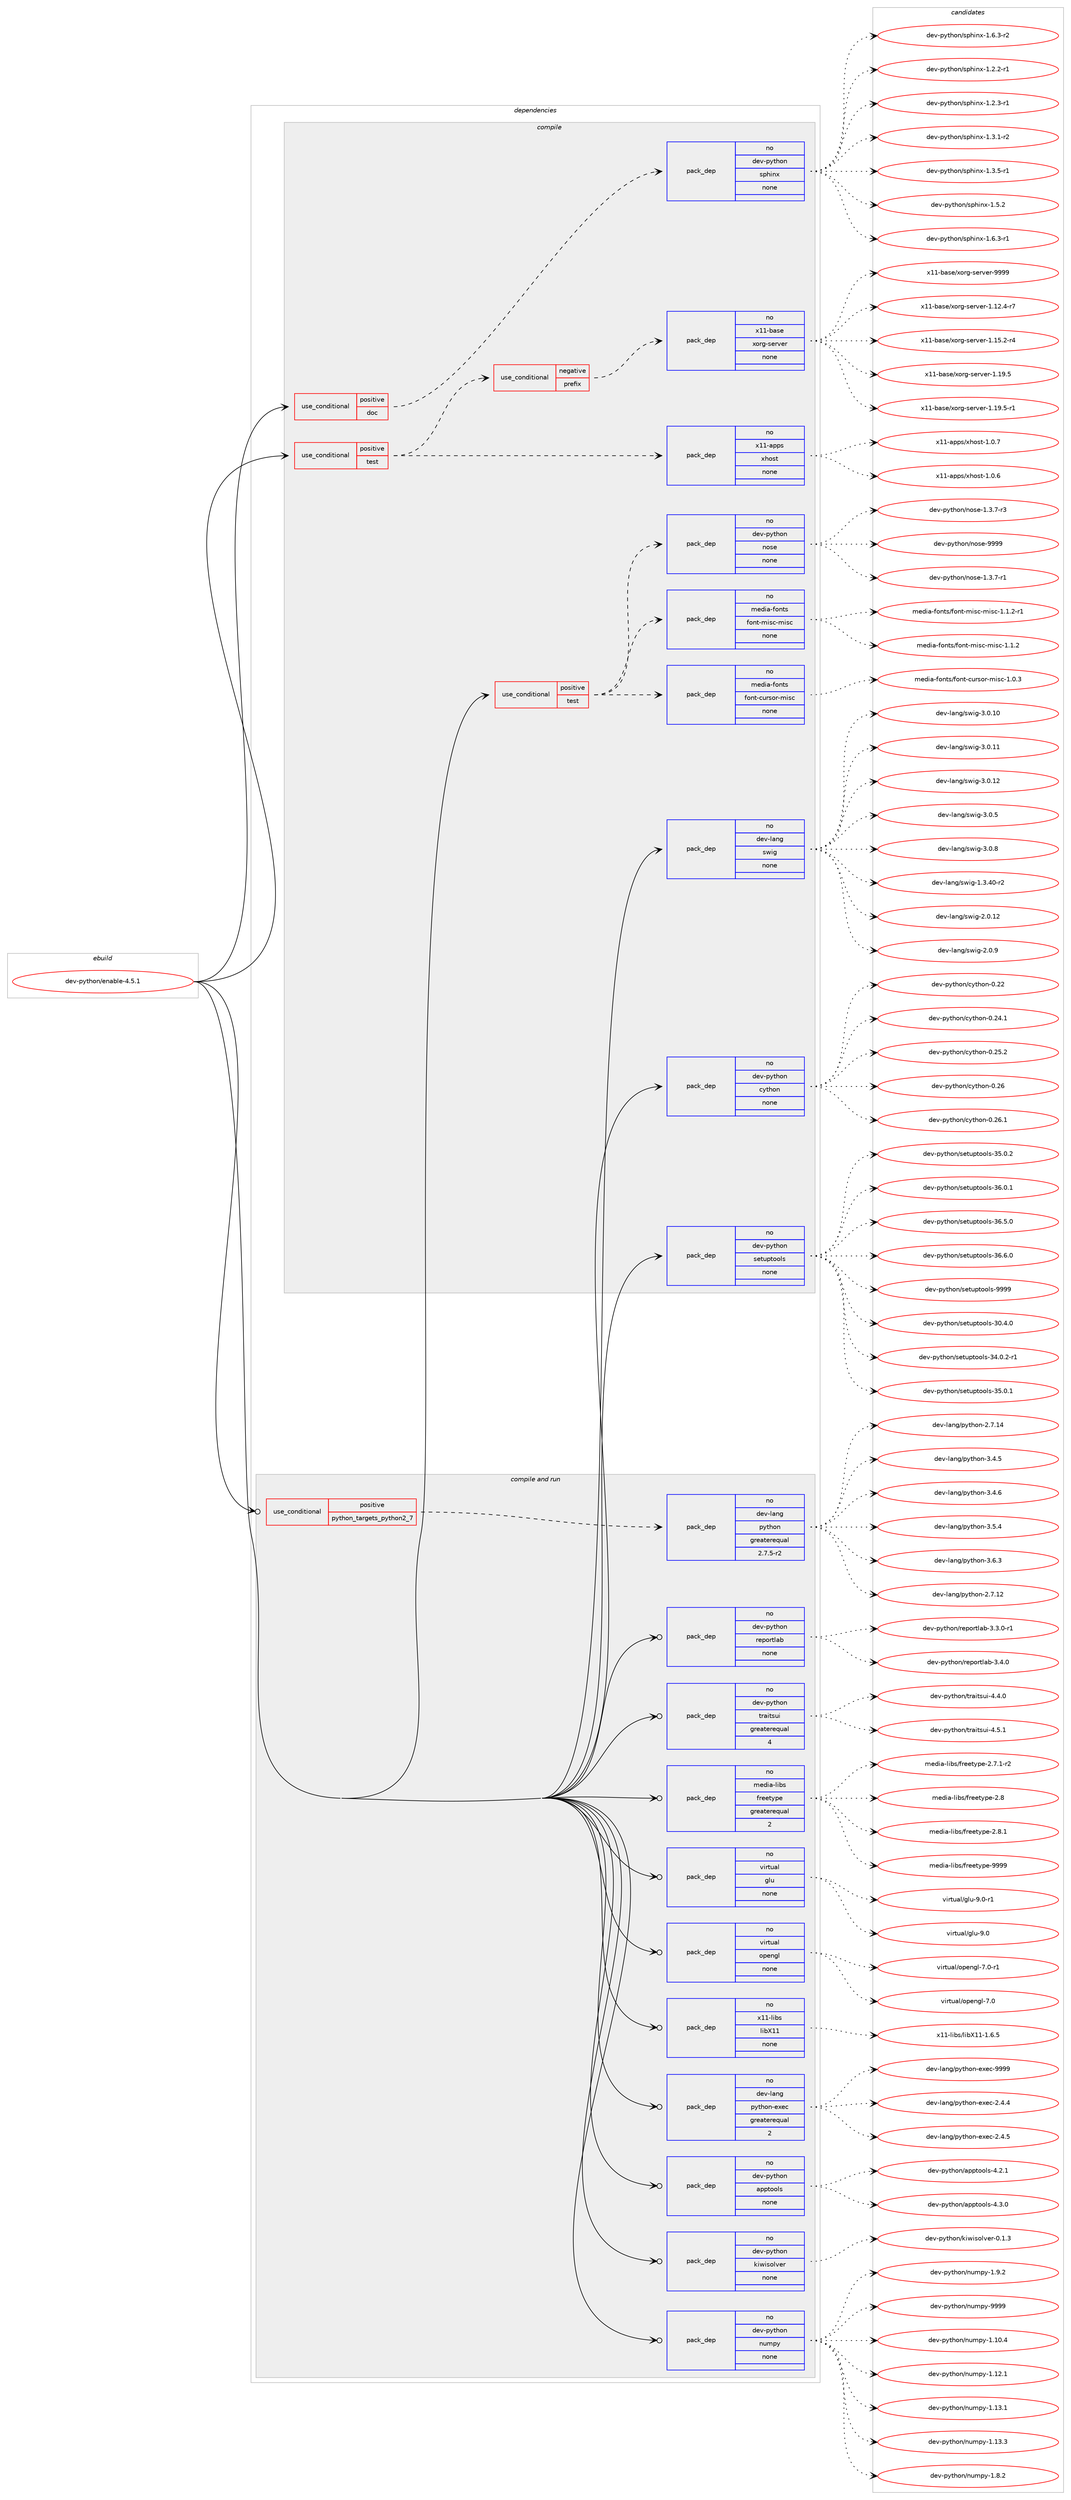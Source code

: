 digraph prolog {

# *************
# Graph options
# *************

newrank=true;
concentrate=true;
compound=true;
graph [rankdir=LR,fontname=Helvetica,fontsize=10,ranksep=1.5];#, ranksep=2.5, nodesep=0.2];
edge  [arrowhead=vee];
node  [fontname=Helvetica,fontsize=10];

# **********
# The ebuild
# **********

subgraph cluster_leftcol {
color=gray;
rank=same;
label=<<i>ebuild</i>>;
id [label="dev-python/enable-4.5.1", color=red, width=4, href="../dev-python/enable-4.5.1.svg"];
}

# ****************
# The dependencies
# ****************

subgraph cluster_midcol {
color=gray;
label=<<i>dependencies</i>>;
subgraph cluster_compile {
fillcolor="#eeeeee";
style=filled;
label=<<i>compile</i>>;
subgraph cond32386 {
dependency156061 [label=<<TABLE BORDER="0" CELLBORDER="1" CELLSPACING="0" CELLPADDING="4"><TR><TD ROWSPAN="3" CELLPADDING="10">use_conditional</TD></TR><TR><TD>positive</TD></TR><TR><TD>doc</TD></TR></TABLE>>, shape=none, color=red];
subgraph pack119840 {
dependency156062 [label=<<TABLE BORDER="0" CELLBORDER="1" CELLSPACING="0" CELLPADDING="4" WIDTH="220"><TR><TD ROWSPAN="6" CELLPADDING="30">pack_dep</TD></TR><TR><TD WIDTH="110">no</TD></TR><TR><TD>dev-python</TD></TR><TR><TD>sphinx</TD></TR><TR><TD>none</TD></TR><TR><TD></TD></TR></TABLE>>, shape=none, color=blue];
}
dependency156061:e -> dependency156062:w [weight=20,style="dashed",arrowhead="vee"];
}
id:e -> dependency156061:w [weight=20,style="solid",arrowhead="vee"];
subgraph cond32387 {
dependency156063 [label=<<TABLE BORDER="0" CELLBORDER="1" CELLSPACING="0" CELLPADDING="4"><TR><TD ROWSPAN="3" CELLPADDING="10">use_conditional</TD></TR><TR><TD>positive</TD></TR><TR><TD>test</TD></TR></TABLE>>, shape=none, color=red];
subgraph cond32388 {
dependency156064 [label=<<TABLE BORDER="0" CELLBORDER="1" CELLSPACING="0" CELLPADDING="4"><TR><TD ROWSPAN="3" CELLPADDING="10">use_conditional</TD></TR><TR><TD>negative</TD></TR><TR><TD>prefix</TD></TR></TABLE>>, shape=none, color=red];
subgraph pack119841 {
dependency156065 [label=<<TABLE BORDER="0" CELLBORDER="1" CELLSPACING="0" CELLPADDING="4" WIDTH="220"><TR><TD ROWSPAN="6" CELLPADDING="30">pack_dep</TD></TR><TR><TD WIDTH="110">no</TD></TR><TR><TD>x11-base</TD></TR><TR><TD>xorg-server</TD></TR><TR><TD>none</TD></TR><TR><TD></TD></TR></TABLE>>, shape=none, color=blue];
}
dependency156064:e -> dependency156065:w [weight=20,style="dashed",arrowhead="vee"];
}
dependency156063:e -> dependency156064:w [weight=20,style="dashed",arrowhead="vee"];
subgraph pack119842 {
dependency156066 [label=<<TABLE BORDER="0" CELLBORDER="1" CELLSPACING="0" CELLPADDING="4" WIDTH="220"><TR><TD ROWSPAN="6" CELLPADDING="30">pack_dep</TD></TR><TR><TD WIDTH="110">no</TD></TR><TR><TD>x11-apps</TD></TR><TR><TD>xhost</TD></TR><TR><TD>none</TD></TR><TR><TD></TD></TR></TABLE>>, shape=none, color=blue];
}
dependency156063:e -> dependency156066:w [weight=20,style="dashed",arrowhead="vee"];
}
id:e -> dependency156063:w [weight=20,style="solid",arrowhead="vee"];
subgraph cond32389 {
dependency156067 [label=<<TABLE BORDER="0" CELLBORDER="1" CELLSPACING="0" CELLPADDING="4"><TR><TD ROWSPAN="3" CELLPADDING="10">use_conditional</TD></TR><TR><TD>positive</TD></TR><TR><TD>test</TD></TR></TABLE>>, shape=none, color=red];
subgraph pack119843 {
dependency156068 [label=<<TABLE BORDER="0" CELLBORDER="1" CELLSPACING="0" CELLPADDING="4" WIDTH="220"><TR><TD ROWSPAN="6" CELLPADDING="30">pack_dep</TD></TR><TR><TD WIDTH="110">no</TD></TR><TR><TD>dev-python</TD></TR><TR><TD>nose</TD></TR><TR><TD>none</TD></TR><TR><TD></TD></TR></TABLE>>, shape=none, color=blue];
}
dependency156067:e -> dependency156068:w [weight=20,style="dashed",arrowhead="vee"];
subgraph pack119844 {
dependency156069 [label=<<TABLE BORDER="0" CELLBORDER="1" CELLSPACING="0" CELLPADDING="4" WIDTH="220"><TR><TD ROWSPAN="6" CELLPADDING="30">pack_dep</TD></TR><TR><TD WIDTH="110">no</TD></TR><TR><TD>media-fonts</TD></TR><TR><TD>font-cursor-misc</TD></TR><TR><TD>none</TD></TR><TR><TD></TD></TR></TABLE>>, shape=none, color=blue];
}
dependency156067:e -> dependency156069:w [weight=20,style="dashed",arrowhead="vee"];
subgraph pack119845 {
dependency156070 [label=<<TABLE BORDER="0" CELLBORDER="1" CELLSPACING="0" CELLPADDING="4" WIDTH="220"><TR><TD ROWSPAN="6" CELLPADDING="30">pack_dep</TD></TR><TR><TD WIDTH="110">no</TD></TR><TR><TD>media-fonts</TD></TR><TR><TD>font-misc-misc</TD></TR><TR><TD>none</TD></TR><TR><TD></TD></TR></TABLE>>, shape=none, color=blue];
}
dependency156067:e -> dependency156070:w [weight=20,style="dashed",arrowhead="vee"];
}
id:e -> dependency156067:w [weight=20,style="solid",arrowhead="vee"];
subgraph pack119846 {
dependency156071 [label=<<TABLE BORDER="0" CELLBORDER="1" CELLSPACING="0" CELLPADDING="4" WIDTH="220"><TR><TD ROWSPAN="6" CELLPADDING="30">pack_dep</TD></TR><TR><TD WIDTH="110">no</TD></TR><TR><TD>dev-lang</TD></TR><TR><TD>swig</TD></TR><TR><TD>none</TD></TR><TR><TD></TD></TR></TABLE>>, shape=none, color=blue];
}
id:e -> dependency156071:w [weight=20,style="solid",arrowhead="vee"];
subgraph pack119847 {
dependency156072 [label=<<TABLE BORDER="0" CELLBORDER="1" CELLSPACING="0" CELLPADDING="4" WIDTH="220"><TR><TD ROWSPAN="6" CELLPADDING="30">pack_dep</TD></TR><TR><TD WIDTH="110">no</TD></TR><TR><TD>dev-python</TD></TR><TR><TD>cython</TD></TR><TR><TD>none</TD></TR><TR><TD></TD></TR></TABLE>>, shape=none, color=blue];
}
id:e -> dependency156072:w [weight=20,style="solid",arrowhead="vee"];
subgraph pack119848 {
dependency156073 [label=<<TABLE BORDER="0" CELLBORDER="1" CELLSPACING="0" CELLPADDING="4" WIDTH="220"><TR><TD ROWSPAN="6" CELLPADDING="30">pack_dep</TD></TR><TR><TD WIDTH="110">no</TD></TR><TR><TD>dev-python</TD></TR><TR><TD>setuptools</TD></TR><TR><TD>none</TD></TR><TR><TD></TD></TR></TABLE>>, shape=none, color=blue];
}
id:e -> dependency156073:w [weight=20,style="solid",arrowhead="vee"];
}
subgraph cluster_compileandrun {
fillcolor="#eeeeee";
style=filled;
label=<<i>compile and run</i>>;
subgraph cond32390 {
dependency156074 [label=<<TABLE BORDER="0" CELLBORDER="1" CELLSPACING="0" CELLPADDING="4"><TR><TD ROWSPAN="3" CELLPADDING="10">use_conditional</TD></TR><TR><TD>positive</TD></TR><TR><TD>python_targets_python2_7</TD></TR></TABLE>>, shape=none, color=red];
subgraph pack119849 {
dependency156075 [label=<<TABLE BORDER="0" CELLBORDER="1" CELLSPACING="0" CELLPADDING="4" WIDTH="220"><TR><TD ROWSPAN="6" CELLPADDING="30">pack_dep</TD></TR><TR><TD WIDTH="110">no</TD></TR><TR><TD>dev-lang</TD></TR><TR><TD>python</TD></TR><TR><TD>greaterequal</TD></TR><TR><TD>2.7.5-r2</TD></TR></TABLE>>, shape=none, color=blue];
}
dependency156074:e -> dependency156075:w [weight=20,style="dashed",arrowhead="vee"];
}
id:e -> dependency156074:w [weight=20,style="solid",arrowhead="odotvee"];
subgraph pack119850 {
dependency156076 [label=<<TABLE BORDER="0" CELLBORDER="1" CELLSPACING="0" CELLPADDING="4" WIDTH="220"><TR><TD ROWSPAN="6" CELLPADDING="30">pack_dep</TD></TR><TR><TD WIDTH="110">no</TD></TR><TR><TD>dev-lang</TD></TR><TR><TD>python-exec</TD></TR><TR><TD>greaterequal</TD></TR><TR><TD>2</TD></TR></TABLE>>, shape=none, color=blue];
}
id:e -> dependency156076:w [weight=20,style="solid",arrowhead="odotvee"];
subgraph pack119851 {
dependency156077 [label=<<TABLE BORDER="0" CELLBORDER="1" CELLSPACING="0" CELLPADDING="4" WIDTH="220"><TR><TD ROWSPAN="6" CELLPADDING="30">pack_dep</TD></TR><TR><TD WIDTH="110">no</TD></TR><TR><TD>dev-python</TD></TR><TR><TD>apptools</TD></TR><TR><TD>none</TD></TR><TR><TD></TD></TR></TABLE>>, shape=none, color=blue];
}
id:e -> dependency156077:w [weight=20,style="solid",arrowhead="odotvee"];
subgraph pack119852 {
dependency156078 [label=<<TABLE BORDER="0" CELLBORDER="1" CELLSPACING="0" CELLPADDING="4" WIDTH="220"><TR><TD ROWSPAN="6" CELLPADDING="30">pack_dep</TD></TR><TR><TD WIDTH="110">no</TD></TR><TR><TD>dev-python</TD></TR><TR><TD>kiwisolver</TD></TR><TR><TD>none</TD></TR><TR><TD></TD></TR></TABLE>>, shape=none, color=blue];
}
id:e -> dependency156078:w [weight=20,style="solid",arrowhead="odotvee"];
subgraph pack119853 {
dependency156079 [label=<<TABLE BORDER="0" CELLBORDER="1" CELLSPACING="0" CELLPADDING="4" WIDTH="220"><TR><TD ROWSPAN="6" CELLPADDING="30">pack_dep</TD></TR><TR><TD WIDTH="110">no</TD></TR><TR><TD>dev-python</TD></TR><TR><TD>numpy</TD></TR><TR><TD>none</TD></TR><TR><TD></TD></TR></TABLE>>, shape=none, color=blue];
}
id:e -> dependency156079:w [weight=20,style="solid",arrowhead="odotvee"];
subgraph pack119854 {
dependency156080 [label=<<TABLE BORDER="0" CELLBORDER="1" CELLSPACING="0" CELLPADDING="4" WIDTH="220"><TR><TD ROWSPAN="6" CELLPADDING="30">pack_dep</TD></TR><TR><TD WIDTH="110">no</TD></TR><TR><TD>dev-python</TD></TR><TR><TD>reportlab</TD></TR><TR><TD>none</TD></TR><TR><TD></TD></TR></TABLE>>, shape=none, color=blue];
}
id:e -> dependency156080:w [weight=20,style="solid",arrowhead="odotvee"];
subgraph pack119855 {
dependency156081 [label=<<TABLE BORDER="0" CELLBORDER="1" CELLSPACING="0" CELLPADDING="4" WIDTH="220"><TR><TD ROWSPAN="6" CELLPADDING="30">pack_dep</TD></TR><TR><TD WIDTH="110">no</TD></TR><TR><TD>dev-python</TD></TR><TR><TD>traitsui</TD></TR><TR><TD>greaterequal</TD></TR><TR><TD>4</TD></TR></TABLE>>, shape=none, color=blue];
}
id:e -> dependency156081:w [weight=20,style="solid",arrowhead="odotvee"];
subgraph pack119856 {
dependency156082 [label=<<TABLE BORDER="0" CELLBORDER="1" CELLSPACING="0" CELLPADDING="4" WIDTH="220"><TR><TD ROWSPAN="6" CELLPADDING="30">pack_dep</TD></TR><TR><TD WIDTH="110">no</TD></TR><TR><TD>media-libs</TD></TR><TR><TD>freetype</TD></TR><TR><TD>greaterequal</TD></TR><TR><TD>2</TD></TR></TABLE>>, shape=none, color=blue];
}
id:e -> dependency156082:w [weight=20,style="solid",arrowhead="odotvee"];
subgraph pack119857 {
dependency156083 [label=<<TABLE BORDER="0" CELLBORDER="1" CELLSPACING="0" CELLPADDING="4" WIDTH="220"><TR><TD ROWSPAN="6" CELLPADDING="30">pack_dep</TD></TR><TR><TD WIDTH="110">no</TD></TR><TR><TD>virtual</TD></TR><TR><TD>glu</TD></TR><TR><TD>none</TD></TR><TR><TD></TD></TR></TABLE>>, shape=none, color=blue];
}
id:e -> dependency156083:w [weight=20,style="solid",arrowhead="odotvee"];
subgraph pack119858 {
dependency156084 [label=<<TABLE BORDER="0" CELLBORDER="1" CELLSPACING="0" CELLPADDING="4" WIDTH="220"><TR><TD ROWSPAN="6" CELLPADDING="30">pack_dep</TD></TR><TR><TD WIDTH="110">no</TD></TR><TR><TD>virtual</TD></TR><TR><TD>opengl</TD></TR><TR><TD>none</TD></TR><TR><TD></TD></TR></TABLE>>, shape=none, color=blue];
}
id:e -> dependency156084:w [weight=20,style="solid",arrowhead="odotvee"];
subgraph pack119859 {
dependency156085 [label=<<TABLE BORDER="0" CELLBORDER="1" CELLSPACING="0" CELLPADDING="4" WIDTH="220"><TR><TD ROWSPAN="6" CELLPADDING="30">pack_dep</TD></TR><TR><TD WIDTH="110">no</TD></TR><TR><TD>x11-libs</TD></TR><TR><TD>libX11</TD></TR><TR><TD>none</TD></TR><TR><TD></TD></TR></TABLE>>, shape=none, color=blue];
}
id:e -> dependency156085:w [weight=20,style="solid",arrowhead="odotvee"];
}
subgraph cluster_run {
fillcolor="#eeeeee";
style=filled;
label=<<i>run</i>>;
}
}

# **************
# The candidates
# **************

subgraph cluster_choices {
rank=same;
color=gray;
label=<<i>candidates</i>>;

subgraph choice119840 {
color=black;
nodesep=1;
choice10010111845112121116104111110471151121041051101204549465046504511449 [label="dev-python/sphinx-1.2.2-r1", color=red, width=4,href="../dev-python/sphinx-1.2.2-r1.svg"];
choice10010111845112121116104111110471151121041051101204549465046514511449 [label="dev-python/sphinx-1.2.3-r1", color=red, width=4,href="../dev-python/sphinx-1.2.3-r1.svg"];
choice10010111845112121116104111110471151121041051101204549465146494511450 [label="dev-python/sphinx-1.3.1-r2", color=red, width=4,href="../dev-python/sphinx-1.3.1-r2.svg"];
choice10010111845112121116104111110471151121041051101204549465146534511449 [label="dev-python/sphinx-1.3.5-r1", color=red, width=4,href="../dev-python/sphinx-1.3.5-r1.svg"];
choice1001011184511212111610411111047115112104105110120454946534650 [label="dev-python/sphinx-1.5.2", color=red, width=4,href="../dev-python/sphinx-1.5.2.svg"];
choice10010111845112121116104111110471151121041051101204549465446514511449 [label="dev-python/sphinx-1.6.3-r1", color=red, width=4,href="../dev-python/sphinx-1.6.3-r1.svg"];
choice10010111845112121116104111110471151121041051101204549465446514511450 [label="dev-python/sphinx-1.6.3-r2", color=red, width=4,href="../dev-python/sphinx-1.6.3-r2.svg"];
dependency156062:e -> choice10010111845112121116104111110471151121041051101204549465046504511449:w [style=dotted,weight="100"];
dependency156062:e -> choice10010111845112121116104111110471151121041051101204549465046514511449:w [style=dotted,weight="100"];
dependency156062:e -> choice10010111845112121116104111110471151121041051101204549465146494511450:w [style=dotted,weight="100"];
dependency156062:e -> choice10010111845112121116104111110471151121041051101204549465146534511449:w [style=dotted,weight="100"];
dependency156062:e -> choice1001011184511212111610411111047115112104105110120454946534650:w [style=dotted,weight="100"];
dependency156062:e -> choice10010111845112121116104111110471151121041051101204549465446514511449:w [style=dotted,weight="100"];
dependency156062:e -> choice10010111845112121116104111110471151121041051101204549465446514511450:w [style=dotted,weight="100"];
}
subgraph choice119841 {
color=black;
nodesep=1;
choice12049494598971151014712011111410345115101114118101114454946495046524511455 [label="x11-base/xorg-server-1.12.4-r7", color=red, width=4,href="../x11-base/xorg-server-1.12.4-r7.svg"];
choice12049494598971151014712011111410345115101114118101114454946495346504511452 [label="x11-base/xorg-server-1.15.2-r4", color=red, width=4,href="../x11-base/xorg-server-1.15.2-r4.svg"];
choice1204949459897115101471201111141034511510111411810111445494649574653 [label="x11-base/xorg-server-1.19.5", color=red, width=4,href="../x11-base/xorg-server-1.19.5.svg"];
choice12049494598971151014712011111410345115101114118101114454946495746534511449 [label="x11-base/xorg-server-1.19.5-r1", color=red, width=4,href="../x11-base/xorg-server-1.19.5-r1.svg"];
choice120494945989711510147120111114103451151011141181011144557575757 [label="x11-base/xorg-server-9999", color=red, width=4,href="../x11-base/xorg-server-9999.svg"];
dependency156065:e -> choice12049494598971151014712011111410345115101114118101114454946495046524511455:w [style=dotted,weight="100"];
dependency156065:e -> choice12049494598971151014712011111410345115101114118101114454946495346504511452:w [style=dotted,weight="100"];
dependency156065:e -> choice1204949459897115101471201111141034511510111411810111445494649574653:w [style=dotted,weight="100"];
dependency156065:e -> choice12049494598971151014712011111410345115101114118101114454946495746534511449:w [style=dotted,weight="100"];
dependency156065:e -> choice120494945989711510147120111114103451151011141181011144557575757:w [style=dotted,weight="100"];
}
subgraph choice119842 {
color=black;
nodesep=1;
choice1204949459711211211547120104111115116454946484654 [label="x11-apps/xhost-1.0.6", color=red, width=4,href="../x11-apps/xhost-1.0.6.svg"];
choice1204949459711211211547120104111115116454946484655 [label="x11-apps/xhost-1.0.7", color=red, width=4,href="../x11-apps/xhost-1.0.7.svg"];
dependency156066:e -> choice1204949459711211211547120104111115116454946484654:w [style=dotted,weight="100"];
dependency156066:e -> choice1204949459711211211547120104111115116454946484655:w [style=dotted,weight="100"];
}
subgraph choice119843 {
color=black;
nodesep=1;
choice10010111845112121116104111110471101111151014549465146554511449 [label="dev-python/nose-1.3.7-r1", color=red, width=4,href="../dev-python/nose-1.3.7-r1.svg"];
choice10010111845112121116104111110471101111151014549465146554511451 [label="dev-python/nose-1.3.7-r3", color=red, width=4,href="../dev-python/nose-1.3.7-r3.svg"];
choice10010111845112121116104111110471101111151014557575757 [label="dev-python/nose-9999", color=red, width=4,href="../dev-python/nose-9999.svg"];
dependency156068:e -> choice10010111845112121116104111110471101111151014549465146554511449:w [style=dotted,weight="100"];
dependency156068:e -> choice10010111845112121116104111110471101111151014549465146554511451:w [style=dotted,weight="100"];
dependency156068:e -> choice10010111845112121116104111110471101111151014557575757:w [style=dotted,weight="100"];
}
subgraph choice119844 {
color=black;
nodesep=1;
choice10910110010597451021111101161154710211111011645991171141151111144510910511599454946484651 [label="media-fonts/font-cursor-misc-1.0.3", color=red, width=4,href="../media-fonts/font-cursor-misc-1.0.3.svg"];
dependency156069:e -> choice10910110010597451021111101161154710211111011645991171141151111144510910511599454946484651:w [style=dotted,weight="100"];
}
subgraph choice119845 {
color=black;
nodesep=1;
choice10910110010597451021111101161154710211111011645109105115994510910511599454946494650 [label="media-fonts/font-misc-misc-1.1.2", color=red, width=4,href="../media-fonts/font-misc-misc-1.1.2.svg"];
choice109101100105974510211111011611547102111110116451091051159945109105115994549464946504511449 [label="media-fonts/font-misc-misc-1.1.2-r1", color=red, width=4,href="../media-fonts/font-misc-misc-1.1.2-r1.svg"];
dependency156070:e -> choice10910110010597451021111101161154710211111011645109105115994510910511599454946494650:w [style=dotted,weight="100"];
dependency156070:e -> choice109101100105974510211111011611547102111110116451091051159945109105115994549464946504511449:w [style=dotted,weight="100"];
}
subgraph choice119846 {
color=black;
nodesep=1;
choice100101118451089711010347115119105103454946514652484511450 [label="dev-lang/swig-1.3.40-r2", color=red, width=4,href="../dev-lang/swig-1.3.40-r2.svg"];
choice10010111845108971101034711511910510345504648464950 [label="dev-lang/swig-2.0.12", color=red, width=4,href="../dev-lang/swig-2.0.12.svg"];
choice100101118451089711010347115119105103455046484657 [label="dev-lang/swig-2.0.9", color=red, width=4,href="../dev-lang/swig-2.0.9.svg"];
choice10010111845108971101034711511910510345514648464948 [label="dev-lang/swig-3.0.10", color=red, width=4,href="../dev-lang/swig-3.0.10.svg"];
choice10010111845108971101034711511910510345514648464949 [label="dev-lang/swig-3.0.11", color=red, width=4,href="../dev-lang/swig-3.0.11.svg"];
choice10010111845108971101034711511910510345514648464950 [label="dev-lang/swig-3.0.12", color=red, width=4,href="../dev-lang/swig-3.0.12.svg"];
choice100101118451089711010347115119105103455146484653 [label="dev-lang/swig-3.0.5", color=red, width=4,href="../dev-lang/swig-3.0.5.svg"];
choice100101118451089711010347115119105103455146484656 [label="dev-lang/swig-3.0.8", color=red, width=4,href="../dev-lang/swig-3.0.8.svg"];
dependency156071:e -> choice100101118451089711010347115119105103454946514652484511450:w [style=dotted,weight="100"];
dependency156071:e -> choice10010111845108971101034711511910510345504648464950:w [style=dotted,weight="100"];
dependency156071:e -> choice100101118451089711010347115119105103455046484657:w [style=dotted,weight="100"];
dependency156071:e -> choice10010111845108971101034711511910510345514648464948:w [style=dotted,weight="100"];
dependency156071:e -> choice10010111845108971101034711511910510345514648464949:w [style=dotted,weight="100"];
dependency156071:e -> choice10010111845108971101034711511910510345514648464950:w [style=dotted,weight="100"];
dependency156071:e -> choice100101118451089711010347115119105103455146484653:w [style=dotted,weight="100"];
dependency156071:e -> choice100101118451089711010347115119105103455146484656:w [style=dotted,weight="100"];
}
subgraph choice119847 {
color=black;
nodesep=1;
choice1001011184511212111610411111047991211161041111104548465050 [label="dev-python/cython-0.22", color=red, width=4,href="../dev-python/cython-0.22.svg"];
choice10010111845112121116104111110479912111610411111045484650524649 [label="dev-python/cython-0.24.1", color=red, width=4,href="../dev-python/cython-0.24.1.svg"];
choice10010111845112121116104111110479912111610411111045484650534650 [label="dev-python/cython-0.25.2", color=red, width=4,href="../dev-python/cython-0.25.2.svg"];
choice1001011184511212111610411111047991211161041111104548465054 [label="dev-python/cython-0.26", color=red, width=4,href="../dev-python/cython-0.26.svg"];
choice10010111845112121116104111110479912111610411111045484650544649 [label="dev-python/cython-0.26.1", color=red, width=4,href="../dev-python/cython-0.26.1.svg"];
dependency156072:e -> choice1001011184511212111610411111047991211161041111104548465050:w [style=dotted,weight="100"];
dependency156072:e -> choice10010111845112121116104111110479912111610411111045484650524649:w [style=dotted,weight="100"];
dependency156072:e -> choice10010111845112121116104111110479912111610411111045484650534650:w [style=dotted,weight="100"];
dependency156072:e -> choice1001011184511212111610411111047991211161041111104548465054:w [style=dotted,weight="100"];
dependency156072:e -> choice10010111845112121116104111110479912111610411111045484650544649:w [style=dotted,weight="100"];
}
subgraph choice119848 {
color=black;
nodesep=1;
choice100101118451121211161041111104711510111611711211611111110811545514846524648 [label="dev-python/setuptools-30.4.0", color=red, width=4,href="../dev-python/setuptools-30.4.0.svg"];
choice1001011184511212111610411111047115101116117112116111111108115455152464846504511449 [label="dev-python/setuptools-34.0.2-r1", color=red, width=4,href="../dev-python/setuptools-34.0.2-r1.svg"];
choice100101118451121211161041111104711510111611711211611111110811545515346484649 [label="dev-python/setuptools-35.0.1", color=red, width=4,href="../dev-python/setuptools-35.0.1.svg"];
choice100101118451121211161041111104711510111611711211611111110811545515346484650 [label="dev-python/setuptools-35.0.2", color=red, width=4,href="../dev-python/setuptools-35.0.2.svg"];
choice100101118451121211161041111104711510111611711211611111110811545515446484649 [label="dev-python/setuptools-36.0.1", color=red, width=4,href="../dev-python/setuptools-36.0.1.svg"];
choice100101118451121211161041111104711510111611711211611111110811545515446534648 [label="dev-python/setuptools-36.5.0", color=red, width=4,href="../dev-python/setuptools-36.5.0.svg"];
choice100101118451121211161041111104711510111611711211611111110811545515446544648 [label="dev-python/setuptools-36.6.0", color=red, width=4,href="../dev-python/setuptools-36.6.0.svg"];
choice10010111845112121116104111110471151011161171121161111111081154557575757 [label="dev-python/setuptools-9999", color=red, width=4,href="../dev-python/setuptools-9999.svg"];
dependency156073:e -> choice100101118451121211161041111104711510111611711211611111110811545514846524648:w [style=dotted,weight="100"];
dependency156073:e -> choice1001011184511212111610411111047115101116117112116111111108115455152464846504511449:w [style=dotted,weight="100"];
dependency156073:e -> choice100101118451121211161041111104711510111611711211611111110811545515346484649:w [style=dotted,weight="100"];
dependency156073:e -> choice100101118451121211161041111104711510111611711211611111110811545515346484650:w [style=dotted,weight="100"];
dependency156073:e -> choice100101118451121211161041111104711510111611711211611111110811545515446484649:w [style=dotted,weight="100"];
dependency156073:e -> choice100101118451121211161041111104711510111611711211611111110811545515446534648:w [style=dotted,weight="100"];
dependency156073:e -> choice100101118451121211161041111104711510111611711211611111110811545515446544648:w [style=dotted,weight="100"];
dependency156073:e -> choice10010111845112121116104111110471151011161171121161111111081154557575757:w [style=dotted,weight="100"];
}
subgraph choice119849 {
color=black;
nodesep=1;
choice10010111845108971101034711212111610411111045504655464950 [label="dev-lang/python-2.7.12", color=red, width=4,href="../dev-lang/python-2.7.12.svg"];
choice10010111845108971101034711212111610411111045504655464952 [label="dev-lang/python-2.7.14", color=red, width=4,href="../dev-lang/python-2.7.14.svg"];
choice100101118451089711010347112121116104111110455146524653 [label="dev-lang/python-3.4.5", color=red, width=4,href="../dev-lang/python-3.4.5.svg"];
choice100101118451089711010347112121116104111110455146524654 [label="dev-lang/python-3.4.6", color=red, width=4,href="../dev-lang/python-3.4.6.svg"];
choice100101118451089711010347112121116104111110455146534652 [label="dev-lang/python-3.5.4", color=red, width=4,href="../dev-lang/python-3.5.4.svg"];
choice100101118451089711010347112121116104111110455146544651 [label="dev-lang/python-3.6.3", color=red, width=4,href="../dev-lang/python-3.6.3.svg"];
dependency156075:e -> choice10010111845108971101034711212111610411111045504655464950:w [style=dotted,weight="100"];
dependency156075:e -> choice10010111845108971101034711212111610411111045504655464952:w [style=dotted,weight="100"];
dependency156075:e -> choice100101118451089711010347112121116104111110455146524653:w [style=dotted,weight="100"];
dependency156075:e -> choice100101118451089711010347112121116104111110455146524654:w [style=dotted,weight="100"];
dependency156075:e -> choice100101118451089711010347112121116104111110455146534652:w [style=dotted,weight="100"];
dependency156075:e -> choice100101118451089711010347112121116104111110455146544651:w [style=dotted,weight="100"];
}
subgraph choice119850 {
color=black;
nodesep=1;
choice1001011184510897110103471121211161041111104510112010199455046524652 [label="dev-lang/python-exec-2.4.4", color=red, width=4,href="../dev-lang/python-exec-2.4.4.svg"];
choice1001011184510897110103471121211161041111104510112010199455046524653 [label="dev-lang/python-exec-2.4.5", color=red, width=4,href="../dev-lang/python-exec-2.4.5.svg"];
choice10010111845108971101034711212111610411111045101120101994557575757 [label="dev-lang/python-exec-9999", color=red, width=4,href="../dev-lang/python-exec-9999.svg"];
dependency156076:e -> choice1001011184510897110103471121211161041111104510112010199455046524652:w [style=dotted,weight="100"];
dependency156076:e -> choice1001011184510897110103471121211161041111104510112010199455046524653:w [style=dotted,weight="100"];
dependency156076:e -> choice10010111845108971101034711212111610411111045101120101994557575757:w [style=dotted,weight="100"];
}
subgraph choice119851 {
color=black;
nodesep=1;
choice100101118451121211161041111104797112112116111111108115455246504649 [label="dev-python/apptools-4.2.1", color=red, width=4,href="../dev-python/apptools-4.2.1.svg"];
choice100101118451121211161041111104797112112116111111108115455246514648 [label="dev-python/apptools-4.3.0", color=red, width=4,href="../dev-python/apptools-4.3.0.svg"];
dependency156077:e -> choice100101118451121211161041111104797112112116111111108115455246504649:w [style=dotted,weight="100"];
dependency156077:e -> choice100101118451121211161041111104797112112116111111108115455246514648:w [style=dotted,weight="100"];
}
subgraph choice119852 {
color=black;
nodesep=1;
choice1001011184511212111610411111047107105119105115111108118101114454846494651 [label="dev-python/kiwisolver-0.1.3", color=red, width=4,href="../dev-python/kiwisolver-0.1.3.svg"];
dependency156078:e -> choice1001011184511212111610411111047107105119105115111108118101114454846494651:w [style=dotted,weight="100"];
}
subgraph choice119853 {
color=black;
nodesep=1;
choice100101118451121211161041111104711011710911212145494649484652 [label="dev-python/numpy-1.10.4", color=red, width=4,href="../dev-python/numpy-1.10.4.svg"];
choice100101118451121211161041111104711011710911212145494649504649 [label="dev-python/numpy-1.12.1", color=red, width=4,href="../dev-python/numpy-1.12.1.svg"];
choice100101118451121211161041111104711011710911212145494649514649 [label="dev-python/numpy-1.13.1", color=red, width=4,href="../dev-python/numpy-1.13.1.svg"];
choice100101118451121211161041111104711011710911212145494649514651 [label="dev-python/numpy-1.13.3", color=red, width=4,href="../dev-python/numpy-1.13.3.svg"];
choice1001011184511212111610411111047110117109112121454946564650 [label="dev-python/numpy-1.8.2", color=red, width=4,href="../dev-python/numpy-1.8.2.svg"];
choice1001011184511212111610411111047110117109112121454946574650 [label="dev-python/numpy-1.9.2", color=red, width=4,href="../dev-python/numpy-1.9.2.svg"];
choice10010111845112121116104111110471101171091121214557575757 [label="dev-python/numpy-9999", color=red, width=4,href="../dev-python/numpy-9999.svg"];
dependency156079:e -> choice100101118451121211161041111104711011710911212145494649484652:w [style=dotted,weight="100"];
dependency156079:e -> choice100101118451121211161041111104711011710911212145494649504649:w [style=dotted,weight="100"];
dependency156079:e -> choice100101118451121211161041111104711011710911212145494649514649:w [style=dotted,weight="100"];
dependency156079:e -> choice100101118451121211161041111104711011710911212145494649514651:w [style=dotted,weight="100"];
dependency156079:e -> choice1001011184511212111610411111047110117109112121454946564650:w [style=dotted,weight="100"];
dependency156079:e -> choice1001011184511212111610411111047110117109112121454946574650:w [style=dotted,weight="100"];
dependency156079:e -> choice10010111845112121116104111110471101171091121214557575757:w [style=dotted,weight="100"];
}
subgraph choice119854 {
color=black;
nodesep=1;
choice100101118451121211161041111104711410111211111411610897984551465146484511449 [label="dev-python/reportlab-3.3.0-r1", color=red, width=4,href="../dev-python/reportlab-3.3.0-r1.svg"];
choice10010111845112121116104111110471141011121111141161089798455146524648 [label="dev-python/reportlab-3.4.0", color=red, width=4,href="../dev-python/reportlab-3.4.0.svg"];
dependency156080:e -> choice100101118451121211161041111104711410111211111411610897984551465146484511449:w [style=dotted,weight="100"];
dependency156080:e -> choice10010111845112121116104111110471141011121111141161089798455146524648:w [style=dotted,weight="100"];
}
subgraph choice119855 {
color=black;
nodesep=1;
choice100101118451121211161041111104711611497105116115117105455246524648 [label="dev-python/traitsui-4.4.0", color=red, width=4,href="../dev-python/traitsui-4.4.0.svg"];
choice100101118451121211161041111104711611497105116115117105455246534649 [label="dev-python/traitsui-4.5.1", color=red, width=4,href="../dev-python/traitsui-4.5.1.svg"];
dependency156081:e -> choice100101118451121211161041111104711611497105116115117105455246524648:w [style=dotted,weight="100"];
dependency156081:e -> choice100101118451121211161041111104711611497105116115117105455246534649:w [style=dotted,weight="100"];
}
subgraph choice119856 {
color=black;
nodesep=1;
choice109101100105974510810598115471021141011011161211121014550465546494511450 [label="media-libs/freetype-2.7.1-r2", color=red, width=4,href="../media-libs/freetype-2.7.1-r2.svg"];
choice1091011001059745108105981154710211410110111612111210145504656 [label="media-libs/freetype-2.8", color=red, width=4,href="../media-libs/freetype-2.8.svg"];
choice10910110010597451081059811547102114101101116121112101455046564649 [label="media-libs/freetype-2.8.1", color=red, width=4,href="../media-libs/freetype-2.8.1.svg"];
choice109101100105974510810598115471021141011011161211121014557575757 [label="media-libs/freetype-9999", color=red, width=4,href="../media-libs/freetype-9999.svg"];
dependency156082:e -> choice109101100105974510810598115471021141011011161211121014550465546494511450:w [style=dotted,weight="100"];
dependency156082:e -> choice1091011001059745108105981154710211410110111612111210145504656:w [style=dotted,weight="100"];
dependency156082:e -> choice10910110010597451081059811547102114101101116121112101455046564649:w [style=dotted,weight="100"];
dependency156082:e -> choice109101100105974510810598115471021141011011161211121014557575757:w [style=dotted,weight="100"];
}
subgraph choice119857 {
color=black;
nodesep=1;
choice118105114116117971084710310811745574648 [label="virtual/glu-9.0", color=red, width=4,href="../virtual/glu-9.0.svg"];
choice1181051141161179710847103108117455746484511449 [label="virtual/glu-9.0-r1", color=red, width=4,href="../virtual/glu-9.0-r1.svg"];
dependency156083:e -> choice118105114116117971084710310811745574648:w [style=dotted,weight="100"];
dependency156083:e -> choice1181051141161179710847103108117455746484511449:w [style=dotted,weight="100"];
}
subgraph choice119858 {
color=black;
nodesep=1;
choice118105114116117971084711111210111010310845554648 [label="virtual/opengl-7.0", color=red, width=4,href="../virtual/opengl-7.0.svg"];
choice1181051141161179710847111112101110103108455546484511449 [label="virtual/opengl-7.0-r1", color=red, width=4,href="../virtual/opengl-7.0-r1.svg"];
dependency156084:e -> choice118105114116117971084711111210111010310845554648:w [style=dotted,weight="100"];
dependency156084:e -> choice1181051141161179710847111112101110103108455546484511449:w [style=dotted,weight="100"];
}
subgraph choice119859 {
color=black;
nodesep=1;
choice120494945108105981154710810598884949454946544653 [label="x11-libs/libX11-1.6.5", color=red, width=4,href="../x11-libs/libX11-1.6.5.svg"];
dependency156085:e -> choice120494945108105981154710810598884949454946544653:w [style=dotted,weight="100"];
}
}

}
